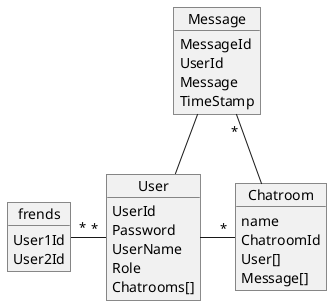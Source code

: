 @startuml
object User {
    UserId
    Password
    UserName
    Role
    Chatrooms[]
}
object frends {
    User1Id
    User2Id
}

object Chatroom {
    name
    ChatroomId
    User[]
    Message[]
}

object Message {
    MessageId
    UserId
    Message
    TimeStamp
}

User - "*" Chatroom
Message -- User
Message "*"-- Chatroom
frends "*"-"*" User
@enduml